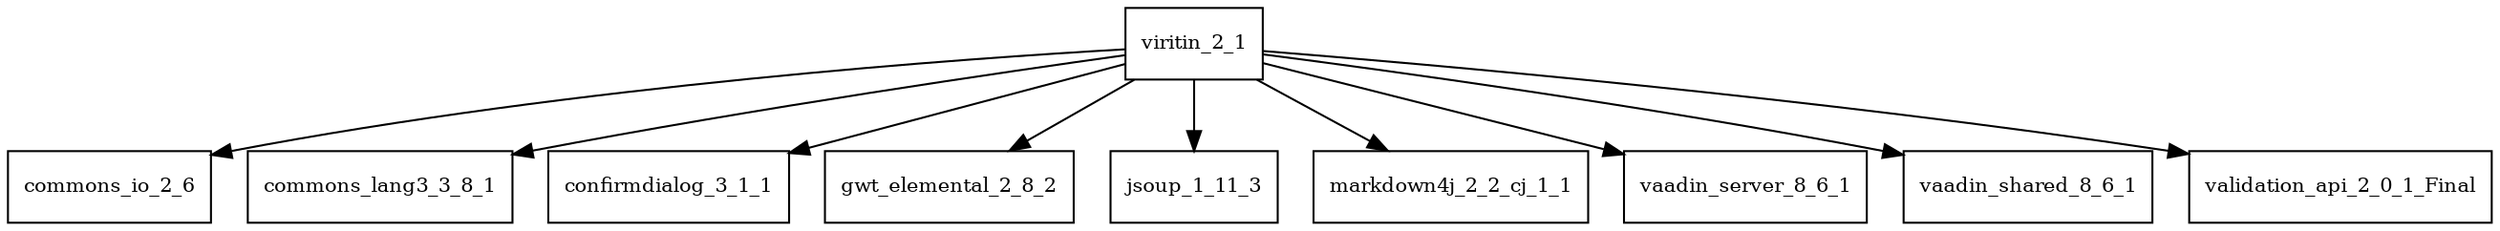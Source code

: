 digraph viritin_2_1_dependencies {
  node [shape = box, fontsize=10.0];
  viritin_2_1 -> commons_io_2_6;
  viritin_2_1 -> commons_lang3_3_8_1;
  viritin_2_1 -> confirmdialog_3_1_1;
  viritin_2_1 -> gwt_elemental_2_8_2;
  viritin_2_1 -> jsoup_1_11_3;
  viritin_2_1 -> markdown4j_2_2_cj_1_1;
  viritin_2_1 -> vaadin_server_8_6_1;
  viritin_2_1 -> vaadin_shared_8_6_1;
  viritin_2_1 -> validation_api_2_0_1_Final;
}
